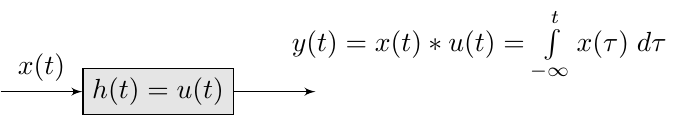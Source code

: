 \documentclass{standalone}
\usepackage{tikz}
\usetikzlibrary{calc}
\usetikzlibrary{positioning}
\usetikzlibrary{shapes,arrows,decorations.pathreplacing,decorations.markings}
\tikzstyle{block} = [draw, fill=gray!20, rectangle]
\tikzstyle{sum} = [draw, fill=gray!20, circle, node distance=1cm]
\tikzstyle{input} = [coordinate]
\tikzstyle{output} = [coordinate]
\tikzstyle{pinstyle} = [pin edge={to-,thin,black}]
\usepackage{pgfplots}
 \pgfplotsset{compat=1.13}
 \usepackage{transparent}

\begin{document}
  \begin{tikzpicture}[auto, node distance=2cm,>=latex',scale=1, every node/.style={transform shape}]
    % We start by placing the blocks
    \node [input, name=input] {};
    \node [block, right of=input] (system) {$h(t) = u(t)$};
    \node [output, right of=system] (output) {};

    % Once the nodes are placed, connecting them is easy. 
    \draw [draw,->] (input) -- node {$x(t)$} (system);
    \draw [->] (system) -- node[pos=3] {$y(t) = x(t) * u(t) = \int\limits_{-\infty}^t x(\tau) \; d\tau$} (output);
\end{tikzpicture}
\end{document}
